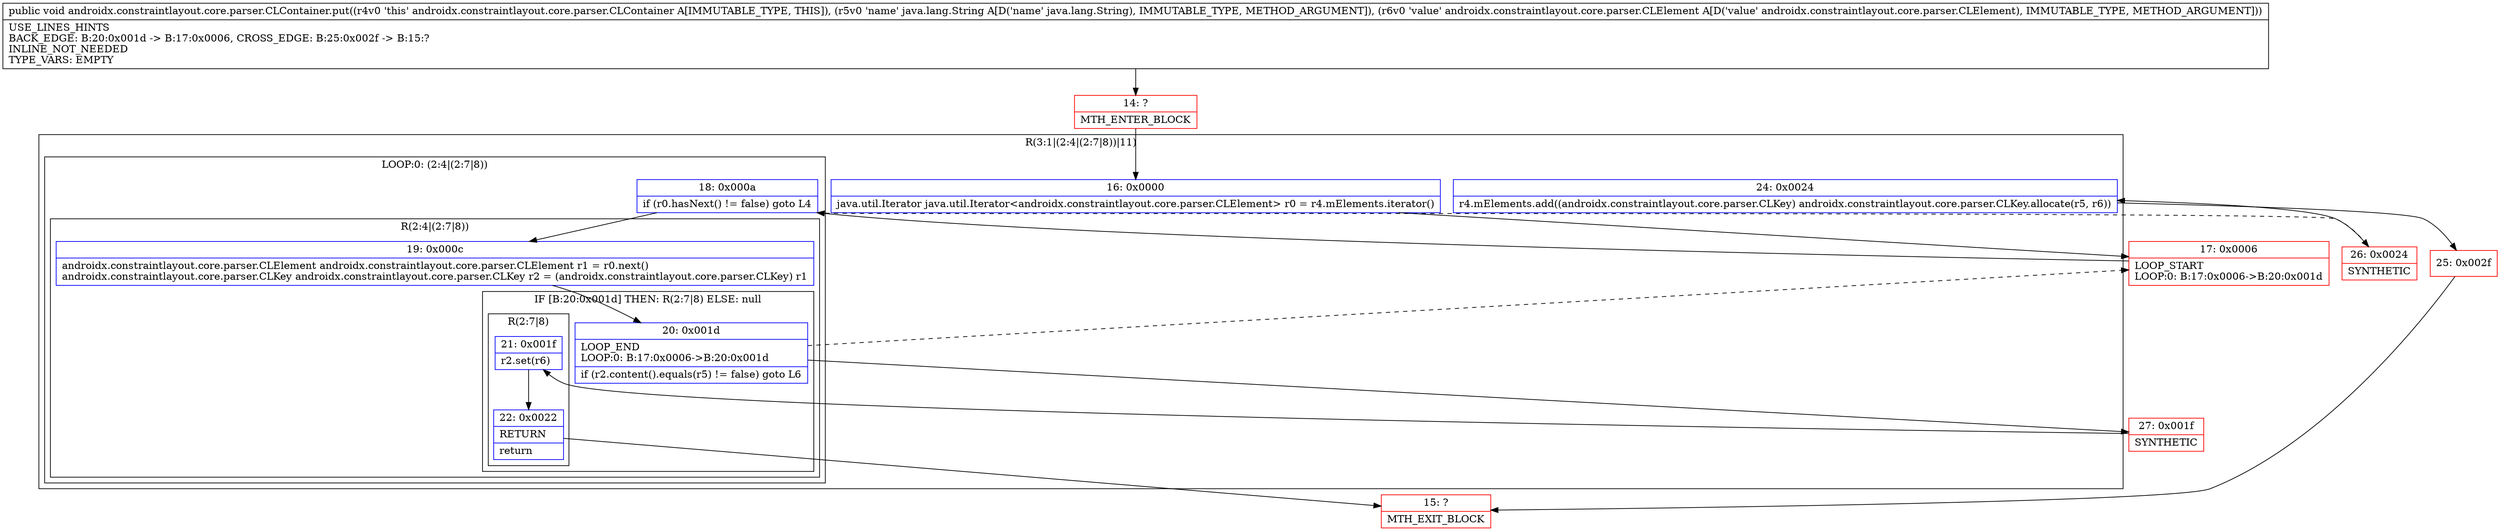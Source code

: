 digraph "CFG forandroidx.constraintlayout.core.parser.CLContainer.put(Ljava\/lang\/String;Landroidx\/constraintlayout\/core\/parser\/CLElement;)V" {
subgraph cluster_Region_1849907304 {
label = "R(3:1|(2:4|(2:7|8))|11)";
node [shape=record,color=blue];
Node_16 [shape=record,label="{16\:\ 0x0000|java.util.Iterator java.util.Iterator\<androidx.constraintlayout.core.parser.CLElement\> r0 = r4.mElements.iterator()\l}"];
subgraph cluster_LoopRegion_474477356 {
label = "LOOP:0: (2:4|(2:7|8))";
node [shape=record,color=blue];
Node_18 [shape=record,label="{18\:\ 0x000a|if (r0.hasNext() != false) goto L4\l}"];
subgraph cluster_Region_1338681964 {
label = "R(2:4|(2:7|8))";
node [shape=record,color=blue];
Node_19 [shape=record,label="{19\:\ 0x000c|androidx.constraintlayout.core.parser.CLElement androidx.constraintlayout.core.parser.CLElement r1 = r0.next()\landroidx.constraintlayout.core.parser.CLKey androidx.constraintlayout.core.parser.CLKey r2 = (androidx.constraintlayout.core.parser.CLKey) r1\l}"];
subgraph cluster_IfRegion_227606765 {
label = "IF [B:20:0x001d] THEN: R(2:7|8) ELSE: null";
node [shape=record,color=blue];
Node_20 [shape=record,label="{20\:\ 0x001d|LOOP_END\lLOOP:0: B:17:0x0006\-\>B:20:0x001d\l|if (r2.content().equals(r5) != false) goto L6\l}"];
subgraph cluster_Region_2036701487 {
label = "R(2:7|8)";
node [shape=record,color=blue];
Node_21 [shape=record,label="{21\:\ 0x001f|r2.set(r6)\l}"];
Node_22 [shape=record,label="{22\:\ 0x0022|RETURN\l|return\l}"];
}
}
}
}
Node_24 [shape=record,label="{24\:\ 0x0024|r4.mElements.add((androidx.constraintlayout.core.parser.CLKey) androidx.constraintlayout.core.parser.CLKey.allocate(r5, r6))\l}"];
}
Node_14 [shape=record,color=red,label="{14\:\ ?|MTH_ENTER_BLOCK\l}"];
Node_17 [shape=record,color=red,label="{17\:\ 0x0006|LOOP_START\lLOOP:0: B:17:0x0006\-\>B:20:0x001d\l}"];
Node_27 [shape=record,color=red,label="{27\:\ 0x001f|SYNTHETIC\l}"];
Node_15 [shape=record,color=red,label="{15\:\ ?|MTH_EXIT_BLOCK\l}"];
Node_26 [shape=record,color=red,label="{26\:\ 0x0024|SYNTHETIC\l}"];
Node_25 [shape=record,color=red,label="{25\:\ 0x002f}"];
MethodNode[shape=record,label="{public void androidx.constraintlayout.core.parser.CLContainer.put((r4v0 'this' androidx.constraintlayout.core.parser.CLContainer A[IMMUTABLE_TYPE, THIS]), (r5v0 'name' java.lang.String A[D('name' java.lang.String), IMMUTABLE_TYPE, METHOD_ARGUMENT]), (r6v0 'value' androidx.constraintlayout.core.parser.CLElement A[D('value' androidx.constraintlayout.core.parser.CLElement), IMMUTABLE_TYPE, METHOD_ARGUMENT]))  | USE_LINES_HINTS\lBACK_EDGE: B:20:0x001d \-\> B:17:0x0006, CROSS_EDGE: B:25:0x002f \-\> B:15:?\lINLINE_NOT_NEEDED\lTYPE_VARS: EMPTY\l}"];
MethodNode -> Node_14;Node_16 -> Node_17;
Node_18 -> Node_19;
Node_18 -> Node_26[style=dashed];
Node_19 -> Node_20;
Node_20 -> Node_17[style=dashed];
Node_20 -> Node_27;
Node_21 -> Node_22;
Node_22 -> Node_15;
Node_24 -> Node_25;
Node_14 -> Node_16;
Node_17 -> Node_18;
Node_27 -> Node_21;
Node_26 -> Node_24;
Node_25 -> Node_15;
}

